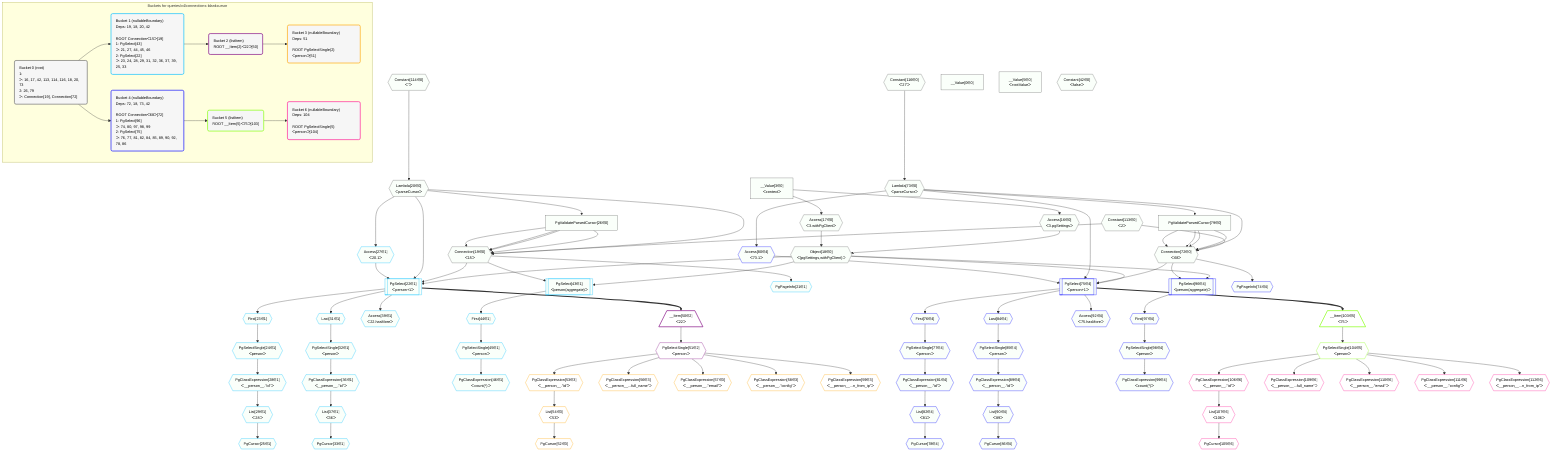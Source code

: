 %%{init: {'themeVariables': { 'fontSize': '12px'}}}%%
graph TD
    classDef path fill:#eee,stroke:#000,color:#000
    classDef plan fill:#fff,stroke-width:1px,color:#000
    classDef itemplan fill:#fff,stroke-width:2px,color:#000
    classDef unbatchedplan fill:#dff,stroke-width:1px,color:#000
    classDef sideeffectplan fill:#fcc,stroke-width:2px,color:#000
    classDef bucket fill:#f6f6f6,color:#000,stroke-width:2px,text-align:left


    %% plan dependencies
    Connection19{{"Connection[19∈0]<br />ᐸ15ᐳ"}}:::plan
    Constant113{{"Constant[113∈0]<br />ᐸ2ᐳ"}}:::plan
    Lambda20{{"Lambda[20∈0]<br />ᐸparseCursorᐳ"}}:::plan
    PgValidateParsedCursor26["PgValidateParsedCursor[26∈0]"]:::plan
    Constant113 & Lambda20 & PgValidateParsedCursor26 & PgValidateParsedCursor26 & PgValidateParsedCursor26 & PgValidateParsedCursor26 --> Connection19
    Connection72{{"Connection[72∈0]<br />ᐸ68ᐳ"}}:::plan
    Lambda73{{"Lambda[73∈0]<br />ᐸparseCursorᐳ"}}:::plan
    PgValidateParsedCursor79["PgValidateParsedCursor[79∈0]"]:::plan
    Constant113 & Lambda73 & PgValidateParsedCursor79 & PgValidateParsedCursor79 & PgValidateParsedCursor79 & PgValidateParsedCursor79 --> Connection72
    Object18{{"Object[18∈0]<br />ᐸ{pgSettings,withPgClient}ᐳ"}}:::plan
    Access16{{"Access[16∈0]<br />ᐸ3.pgSettingsᐳ"}}:::plan
    Access17{{"Access[17∈0]<br />ᐸ3.withPgClientᐳ"}}:::plan
    Access16 & Access17 --> Object18
    __Value3["__Value[3∈0]<br />ᐸcontextᐳ"]:::plan
    __Value3 --> Access16
    __Value3 --> Access17
    Constant114{{"Constant[114∈0]<br />ᐸ''ᐳ"}}:::plan
    Constant114 --> Lambda20
    Lambda20 --> PgValidateParsedCursor26
    Constant116{{"Constant[116∈0]<br />ᐸ'27'ᐳ"}}:::plan
    Constant116 --> Lambda73
    Lambda73 --> PgValidateParsedCursor79
    __Value0["__Value[0∈0]"]:::plan
    __Value5["__Value[5∈0]<br />ᐸrootValueᐳ"]:::plan
    Constant42{{"Constant[42∈0]<br />ᐸfalseᐳ"}}:::plan
    PgSelect22[["PgSelect[22∈1]<br />ᐸperson+1ᐳ"]]:::plan
    Access27{{"Access[27∈1]<br />ᐸ20.1ᐳ"}}:::plan
    Object18 & Connection19 & Lambda20 & Access27 --> PgSelect22
    PgSelect43[["PgSelect[43∈1]<br />ᐸperson(aggregate)ᐳ"]]:::plan
    Object18 & Connection19 --> PgSelect43
    PgPageInfo21{{"PgPageInfo[21∈1]"}}:::plan
    Connection19 --> PgPageInfo21
    First23{{"First[23∈1]"}}:::plan
    PgSelect22 --> First23
    PgSelectSingle24{{"PgSelectSingle[24∈1]<br />ᐸpersonᐳ"}}:::plan
    First23 --> PgSelectSingle24
    PgCursor25{{"PgCursor[25∈1]"}}:::plan
    List29{{"List[29∈1]<br />ᐸ28ᐳ"}}:::plan
    List29 --> PgCursor25
    Lambda20 --> Access27
    PgClassExpression28{{"PgClassExpression[28∈1]<br />ᐸ__person__.”id”ᐳ"}}:::plan
    PgSelectSingle24 --> PgClassExpression28
    PgClassExpression28 --> List29
    Last31{{"Last[31∈1]"}}:::plan
    PgSelect22 --> Last31
    PgSelectSingle32{{"PgSelectSingle[32∈1]<br />ᐸpersonᐳ"}}:::plan
    Last31 --> PgSelectSingle32
    PgCursor33{{"PgCursor[33∈1]"}}:::plan
    List37{{"List[37∈1]<br />ᐸ36ᐳ"}}:::plan
    List37 --> PgCursor33
    PgClassExpression36{{"PgClassExpression[36∈1]<br />ᐸ__person__.”id”ᐳ"}}:::plan
    PgSelectSingle32 --> PgClassExpression36
    PgClassExpression36 --> List37
    Access39{{"Access[39∈1]<br />ᐸ22.hasMoreᐳ"}}:::plan
    PgSelect22 --> Access39
    First44{{"First[44∈1]"}}:::plan
    PgSelect43 --> First44
    PgSelectSingle45{{"PgSelectSingle[45∈1]<br />ᐸpersonᐳ"}}:::plan
    First44 --> PgSelectSingle45
    PgClassExpression46{{"PgClassExpression[46∈1]<br />ᐸcount(*)ᐳ"}}:::plan
    PgSelectSingle45 --> PgClassExpression46
    __Item50[/"__Item[50∈2]<br />ᐸ22ᐳ"\]:::itemplan
    PgSelect22 ==> __Item50
    PgSelectSingle51{{"PgSelectSingle[51∈2]<br />ᐸpersonᐳ"}}:::plan
    __Item50 --> PgSelectSingle51
    PgCursor52{{"PgCursor[52∈3]"}}:::plan
    List54{{"List[54∈3]<br />ᐸ53ᐳ"}}:::plan
    List54 --> PgCursor52
    PgClassExpression53{{"PgClassExpression[53∈3]<br />ᐸ__person__.”id”ᐳ"}}:::plan
    PgSelectSingle51 --> PgClassExpression53
    PgClassExpression53 --> List54
    PgClassExpression56{{"PgClassExpression[56∈3]<br />ᐸ__person__...full_name”ᐳ"}}:::plan
    PgSelectSingle51 --> PgClassExpression56
    PgClassExpression57{{"PgClassExpression[57∈3]<br />ᐸ__person__.”email”ᐳ"}}:::plan
    PgSelectSingle51 --> PgClassExpression57
    PgClassExpression58{{"PgClassExpression[58∈3]<br />ᐸ__person__.”config”ᐳ"}}:::plan
    PgSelectSingle51 --> PgClassExpression58
    PgClassExpression59{{"PgClassExpression[59∈3]<br />ᐸ__person__...n_from_ip”ᐳ"}}:::plan
    PgSelectSingle51 --> PgClassExpression59
    PgSelect75[["PgSelect[75∈4]<br />ᐸperson+1ᐳ"]]:::plan
    Access80{{"Access[80∈4]<br />ᐸ73.1ᐳ"}}:::plan
    Object18 & Connection72 & Lambda73 & Access80 --> PgSelect75
    PgSelect96[["PgSelect[96∈4]<br />ᐸperson(aggregate)ᐳ"]]:::plan
    Object18 & Connection72 --> PgSelect96
    PgPageInfo74{{"PgPageInfo[74∈4]"}}:::plan
    Connection72 --> PgPageInfo74
    First76{{"First[76∈4]"}}:::plan
    PgSelect75 --> First76
    PgSelectSingle77{{"PgSelectSingle[77∈4]<br />ᐸpersonᐳ"}}:::plan
    First76 --> PgSelectSingle77
    PgCursor78{{"PgCursor[78∈4]"}}:::plan
    List82{{"List[82∈4]<br />ᐸ81ᐳ"}}:::plan
    List82 --> PgCursor78
    Lambda73 --> Access80
    PgClassExpression81{{"PgClassExpression[81∈4]<br />ᐸ__person__.”id”ᐳ"}}:::plan
    PgSelectSingle77 --> PgClassExpression81
    PgClassExpression81 --> List82
    Last84{{"Last[84∈4]"}}:::plan
    PgSelect75 --> Last84
    PgSelectSingle85{{"PgSelectSingle[85∈4]<br />ᐸpersonᐳ"}}:::plan
    Last84 --> PgSelectSingle85
    PgCursor86{{"PgCursor[86∈4]"}}:::plan
    List90{{"List[90∈4]<br />ᐸ89ᐳ"}}:::plan
    List90 --> PgCursor86
    PgClassExpression89{{"PgClassExpression[89∈4]<br />ᐸ__person__.”id”ᐳ"}}:::plan
    PgSelectSingle85 --> PgClassExpression89
    PgClassExpression89 --> List90
    Access92{{"Access[92∈4]<br />ᐸ75.hasMoreᐳ"}}:::plan
    PgSelect75 --> Access92
    First97{{"First[97∈4]"}}:::plan
    PgSelect96 --> First97
    PgSelectSingle98{{"PgSelectSingle[98∈4]<br />ᐸpersonᐳ"}}:::plan
    First97 --> PgSelectSingle98
    PgClassExpression99{{"PgClassExpression[99∈4]<br />ᐸcount(*)ᐳ"}}:::plan
    PgSelectSingle98 --> PgClassExpression99
    __Item103[/"__Item[103∈5]<br />ᐸ75ᐳ"\]:::itemplan
    PgSelect75 ==> __Item103
    PgSelectSingle104{{"PgSelectSingle[104∈5]<br />ᐸpersonᐳ"}}:::plan
    __Item103 --> PgSelectSingle104
    PgCursor105{{"PgCursor[105∈6]"}}:::plan
    List107{{"List[107∈6]<br />ᐸ106ᐳ"}}:::plan
    List107 --> PgCursor105
    PgClassExpression106{{"PgClassExpression[106∈6]<br />ᐸ__person__.”id”ᐳ"}}:::plan
    PgSelectSingle104 --> PgClassExpression106
    PgClassExpression106 --> List107
    PgClassExpression109{{"PgClassExpression[109∈6]<br />ᐸ__person__...full_name”ᐳ"}}:::plan
    PgSelectSingle104 --> PgClassExpression109
    PgClassExpression110{{"PgClassExpression[110∈6]<br />ᐸ__person__.”email”ᐳ"}}:::plan
    PgSelectSingle104 --> PgClassExpression110
    PgClassExpression111{{"PgClassExpression[111∈6]<br />ᐸ__person__.”config”ᐳ"}}:::plan
    PgSelectSingle104 --> PgClassExpression111
    PgClassExpression112{{"PgClassExpression[112∈6]<br />ᐸ__person__...n_from_ip”ᐳ"}}:::plan
    PgSelectSingle104 --> PgClassExpression112

    %% define steps

    subgraph "Buckets for queries/v4/connections-blankcursor"
    Bucket0("Bucket 0 (root)<br />1: <br />ᐳ: 16, 17, 42, 113, 114, 116, 18, 20, 73<br />2: 26, 79<br />ᐳ: Connection[19], Connection[72]"):::bucket
    classDef bucket0 stroke:#696969
    class Bucket0,__Value0,__Value3,__Value5,Access16,Access17,Object18,Connection19,Lambda20,PgValidateParsedCursor26,Constant42,Connection72,Lambda73,PgValidateParsedCursor79,Constant113,Constant114,Constant116 bucket0
    Bucket1("Bucket 1 (nullableBoundary)<br />Deps: 19, 18, 20, 42<br /><br />ROOT Connectionᐸ15ᐳ[19]<br />1: PgSelect[43]<br />ᐳ: 21, 27, 44, 45, 46<br />2: PgSelect[22]<br />ᐳ: 23, 24, 28, 29, 31, 32, 36, 37, 39, 25, 33"):::bucket
    classDef bucket1 stroke:#00bfff
    class Bucket1,PgPageInfo21,PgSelect22,First23,PgSelectSingle24,PgCursor25,Access27,PgClassExpression28,List29,Last31,PgSelectSingle32,PgCursor33,PgClassExpression36,List37,Access39,PgSelect43,First44,PgSelectSingle45,PgClassExpression46 bucket1
    Bucket2("Bucket 2 (listItem)<br />ROOT __Item{2}ᐸ22ᐳ[50]"):::bucket
    classDef bucket2 stroke:#7f007f
    class Bucket2,__Item50,PgSelectSingle51 bucket2
    Bucket3("Bucket 3 (nullableBoundary)<br />Deps: 51<br /><br />ROOT PgSelectSingle{2}ᐸpersonᐳ[51]"):::bucket
    classDef bucket3 stroke:#ffa500
    class Bucket3,PgCursor52,PgClassExpression53,List54,PgClassExpression56,PgClassExpression57,PgClassExpression58,PgClassExpression59 bucket3
    Bucket4("Bucket 4 (nullableBoundary)<br />Deps: 72, 18, 73, 42<br /><br />ROOT Connectionᐸ68ᐳ[72]<br />1: PgSelect[96]<br />ᐳ: 74, 80, 97, 98, 99<br />2: PgSelect[75]<br />ᐳ: 76, 77, 81, 82, 84, 85, 89, 90, 92, 78, 86"):::bucket
    classDef bucket4 stroke:#0000ff
    class Bucket4,PgPageInfo74,PgSelect75,First76,PgSelectSingle77,PgCursor78,Access80,PgClassExpression81,List82,Last84,PgSelectSingle85,PgCursor86,PgClassExpression89,List90,Access92,PgSelect96,First97,PgSelectSingle98,PgClassExpression99 bucket4
    Bucket5("Bucket 5 (listItem)<br />ROOT __Item{5}ᐸ75ᐳ[103]"):::bucket
    classDef bucket5 stroke:#7fff00
    class Bucket5,__Item103,PgSelectSingle104 bucket5
    Bucket6("Bucket 6 (nullableBoundary)<br />Deps: 104<br /><br />ROOT PgSelectSingle{5}ᐸpersonᐳ[104]"):::bucket
    classDef bucket6 stroke:#ff1493
    class Bucket6,PgCursor105,PgClassExpression106,List107,PgClassExpression109,PgClassExpression110,PgClassExpression111,PgClassExpression112 bucket6
    Bucket0 --> Bucket1 & Bucket4
    Bucket1 --> Bucket2
    Bucket2 --> Bucket3
    Bucket4 --> Bucket5
    Bucket5 --> Bucket6
    classDef unary fill:#fafffa,borderWidth:8px
    class Connection19,Connection72,Object18,Access16,Access17,Lambda20,PgValidateParsedCursor26,Lambda73,PgValidateParsedCursor79,__Value0,__Value3,__Value5,Constant42,Constant113,Constant114,Constant116,PgSelect22,PgSelect43,PgPageInfo21,First23,PgSelectSingle24,PgCursor25,Access27,PgClassExpression28,List29,Last31,PgSelectSingle32,PgCursor33,PgClassExpression36,List37,Access39,First44,PgSelectSingle45,PgClassExpression46,PgSelect75,PgSelect96,PgPageInfo74,First76,PgSelectSingle77,PgCursor78,Access80,PgClassExpression81,List82,Last84,PgSelectSingle85,PgCursor86,PgClassExpression89,List90,Access92,First97,PgSelectSingle98,PgClassExpression99 unary
    end